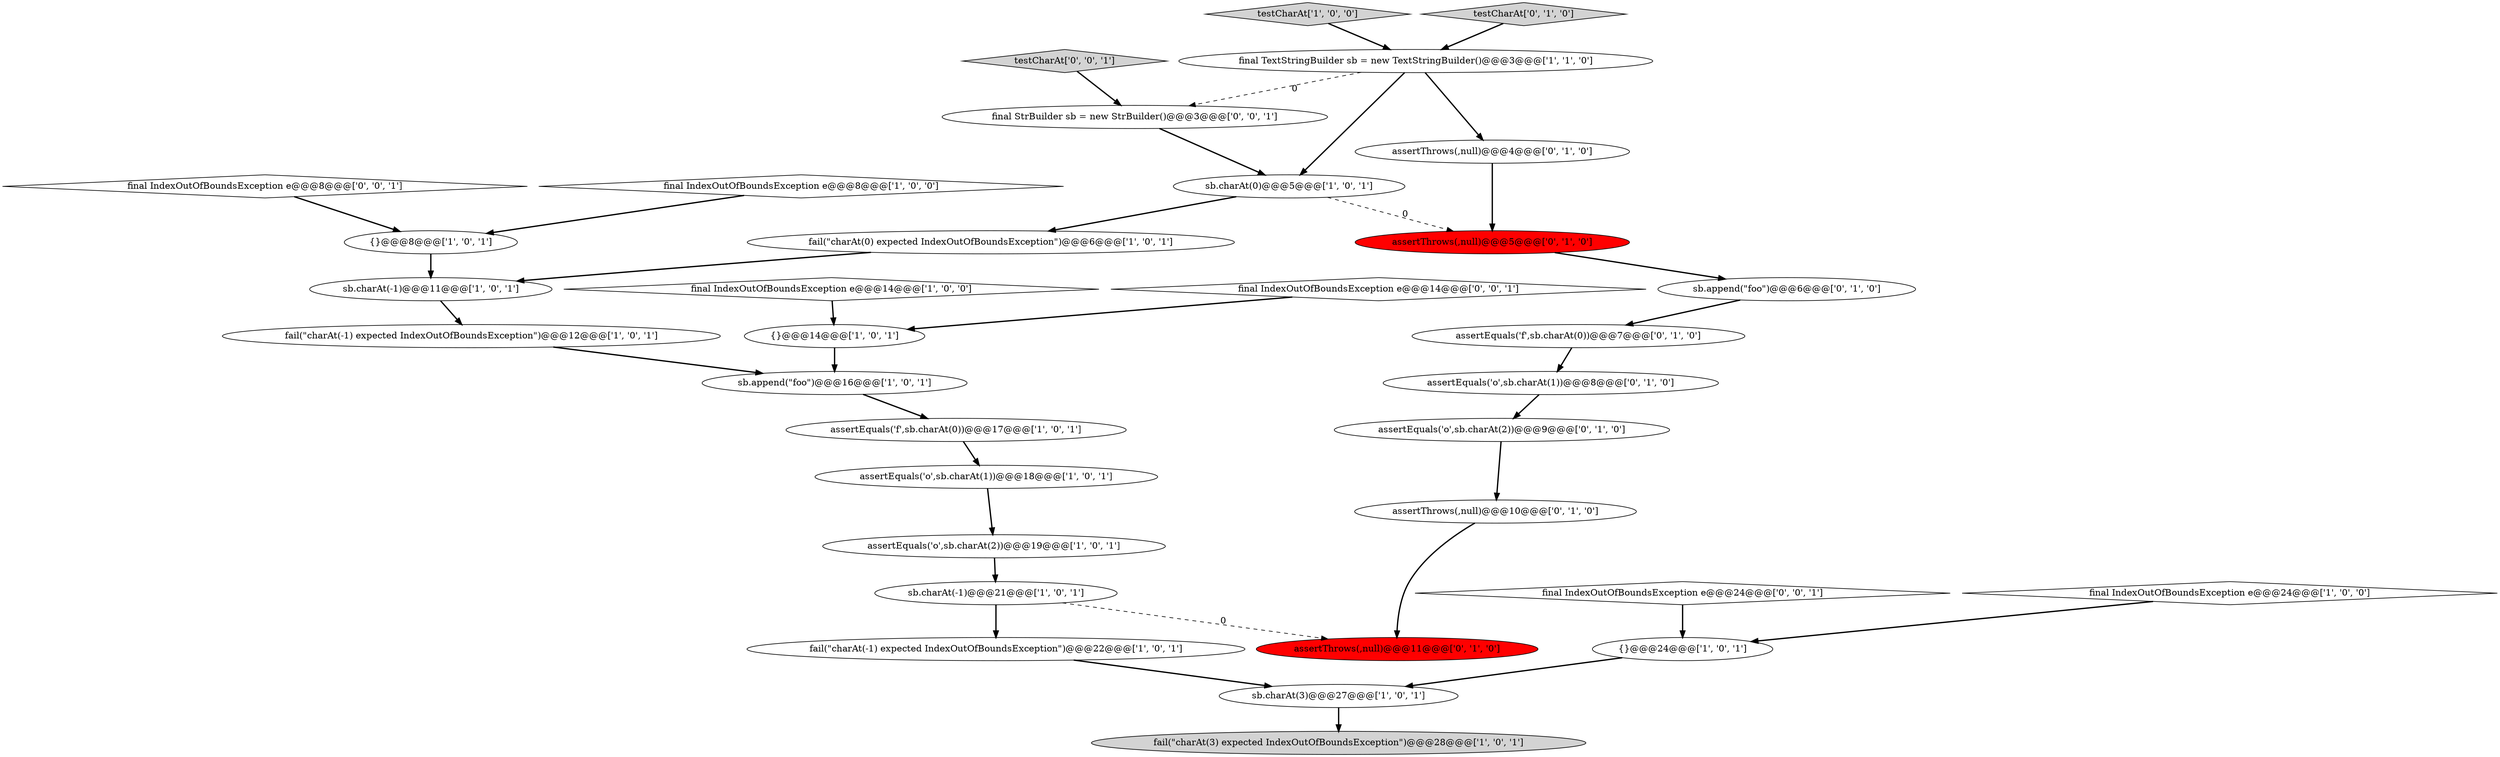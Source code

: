 digraph {
10 [style = filled, label = "fail(\"charAt(0) expected IndexOutOfBoundsException\")@@@6@@@['1', '0', '1']", fillcolor = white, shape = ellipse image = "AAA0AAABBB1BBB"];
20 [style = filled, label = "assertEquals('o',sb.charAt(1))@@@8@@@['0', '1', '0']", fillcolor = white, shape = ellipse image = "AAA0AAABBB2BBB"];
25 [style = filled, label = "assertEquals('o',sb.charAt(2))@@@9@@@['0', '1', '0']", fillcolor = white, shape = ellipse image = "AAA0AAABBB2BBB"];
23 [style = filled, label = "assertEquals('f',sb.charAt(0))@@@7@@@['0', '1', '0']", fillcolor = white, shape = ellipse image = "AAA0AAABBB2BBB"];
33 [style = filled, label = "final IndexOutOfBoundsException e@@@14@@@['0', '0', '1']", fillcolor = white, shape = diamond image = "AAA0AAABBB3BBB"];
26 [style = filled, label = "assertThrows(,null)@@@11@@@['0', '1', '0']", fillcolor = red, shape = ellipse image = "AAA1AAABBB2BBB"];
15 [style = filled, label = "final TextStringBuilder sb = new TextStringBuilder()@@@3@@@['1', '1', '0']", fillcolor = white, shape = ellipse image = "AAA0AAABBB1BBB"];
7 [style = filled, label = "sb.charAt(3)@@@27@@@['1', '0', '1']", fillcolor = white, shape = ellipse image = "AAA0AAABBB1BBB"];
6 [style = filled, label = "testCharAt['1', '0', '0']", fillcolor = lightgray, shape = diamond image = "AAA0AAABBB1BBB"];
19 [style = filled, label = "fail(\"charAt(-1) expected IndexOutOfBoundsException\")@@@22@@@['1', '0', '1']", fillcolor = white, shape = ellipse image = "AAA0AAABBB1BBB"];
11 [style = filled, label = "final IndexOutOfBoundsException e@@@24@@@['1', '0', '0']", fillcolor = white, shape = diamond image = "AAA0AAABBB1BBB"];
32 [style = filled, label = "final StrBuilder sb = new StrBuilder()@@@3@@@['0', '0', '1']", fillcolor = white, shape = ellipse image = "AAA0AAABBB3BBB"];
24 [style = filled, label = "sb.append(\"foo\")@@@6@@@['0', '1', '0']", fillcolor = white, shape = ellipse image = "AAA0AAABBB2BBB"];
28 [style = filled, label = "testCharAt['0', '1', '0']", fillcolor = lightgray, shape = diamond image = "AAA0AAABBB2BBB"];
3 [style = filled, label = "fail(\"charAt(3) expected IndexOutOfBoundsException\")@@@28@@@['1', '0', '1']", fillcolor = lightgray, shape = ellipse image = "AAA0AAABBB1BBB"];
13 [style = filled, label = "assertEquals('o',sb.charAt(1))@@@18@@@['1', '0', '1']", fillcolor = white, shape = ellipse image = "AAA0AAABBB1BBB"];
9 [style = filled, label = "sb.charAt(0)@@@5@@@['1', '0', '1']", fillcolor = white, shape = ellipse image = "AAA0AAABBB1BBB"];
21 [style = filled, label = "assertThrows(,null)@@@10@@@['0', '1', '0']", fillcolor = white, shape = ellipse image = "AAA0AAABBB2BBB"];
4 [style = filled, label = "final IndexOutOfBoundsException e@@@8@@@['1', '0', '0']", fillcolor = white, shape = diamond image = "AAA0AAABBB1BBB"];
29 [style = filled, label = "final IndexOutOfBoundsException e@@@24@@@['0', '0', '1']", fillcolor = white, shape = diamond image = "AAA0AAABBB3BBB"];
12 [style = filled, label = "sb.charAt(-1)@@@11@@@['1', '0', '1']", fillcolor = white, shape = ellipse image = "AAA0AAABBB1BBB"];
2 [style = filled, label = "fail(\"charAt(-1) expected IndexOutOfBoundsException\")@@@12@@@['1', '0', '1']", fillcolor = white, shape = ellipse image = "AAA0AAABBB1BBB"];
14 [style = filled, label = "assertEquals('o',sb.charAt(2))@@@19@@@['1', '0', '1']", fillcolor = white, shape = ellipse image = "AAA0AAABBB1BBB"];
18 [style = filled, label = "{}@@@14@@@['1', '0', '1']", fillcolor = white, shape = ellipse image = "AAA0AAABBB1BBB"];
16 [style = filled, label = "final IndexOutOfBoundsException e@@@14@@@['1', '0', '0']", fillcolor = white, shape = diamond image = "AAA0AAABBB1BBB"];
0 [style = filled, label = "assertEquals('f',sb.charAt(0))@@@17@@@['1', '0', '1']", fillcolor = white, shape = ellipse image = "AAA0AAABBB1BBB"];
17 [style = filled, label = "{}@@@24@@@['1', '0', '1']", fillcolor = white, shape = ellipse image = "AAA0AAABBB1BBB"];
1 [style = filled, label = "sb.charAt(-1)@@@21@@@['1', '0', '1']", fillcolor = white, shape = ellipse image = "AAA0AAABBB1BBB"];
5 [style = filled, label = "sb.append(\"foo\")@@@16@@@['1', '0', '1']", fillcolor = white, shape = ellipse image = "AAA0AAABBB1BBB"];
27 [style = filled, label = "assertThrows(,null)@@@4@@@['0', '1', '0']", fillcolor = white, shape = ellipse image = "AAA0AAABBB2BBB"];
30 [style = filled, label = "final IndexOutOfBoundsException e@@@8@@@['0', '0', '1']", fillcolor = white, shape = diamond image = "AAA0AAABBB3BBB"];
8 [style = filled, label = "{}@@@8@@@['1', '0', '1']", fillcolor = white, shape = ellipse image = "AAA0AAABBB1BBB"];
31 [style = filled, label = "testCharAt['0', '0', '1']", fillcolor = lightgray, shape = diamond image = "AAA0AAABBB3BBB"];
22 [style = filled, label = "assertThrows(,null)@@@5@@@['0', '1', '0']", fillcolor = red, shape = ellipse image = "AAA1AAABBB2BBB"];
23->20 [style = bold, label=""];
16->18 [style = bold, label=""];
29->17 [style = bold, label=""];
28->15 [style = bold, label=""];
0->13 [style = bold, label=""];
1->26 [style = dashed, label="0"];
31->32 [style = bold, label=""];
15->32 [style = dashed, label="0"];
9->22 [style = dashed, label="0"];
9->10 [style = bold, label=""];
27->22 [style = bold, label=""];
20->25 [style = bold, label=""];
7->3 [style = bold, label=""];
6->15 [style = bold, label=""];
14->1 [style = bold, label=""];
17->7 [style = bold, label=""];
32->9 [style = bold, label=""];
21->26 [style = bold, label=""];
12->2 [style = bold, label=""];
5->0 [style = bold, label=""];
33->18 [style = bold, label=""];
10->12 [style = bold, label=""];
15->9 [style = bold, label=""];
18->5 [style = bold, label=""];
4->8 [style = bold, label=""];
11->17 [style = bold, label=""];
22->24 [style = bold, label=""];
30->8 [style = bold, label=""];
1->19 [style = bold, label=""];
15->27 [style = bold, label=""];
13->14 [style = bold, label=""];
19->7 [style = bold, label=""];
8->12 [style = bold, label=""];
25->21 [style = bold, label=""];
2->5 [style = bold, label=""];
24->23 [style = bold, label=""];
}
